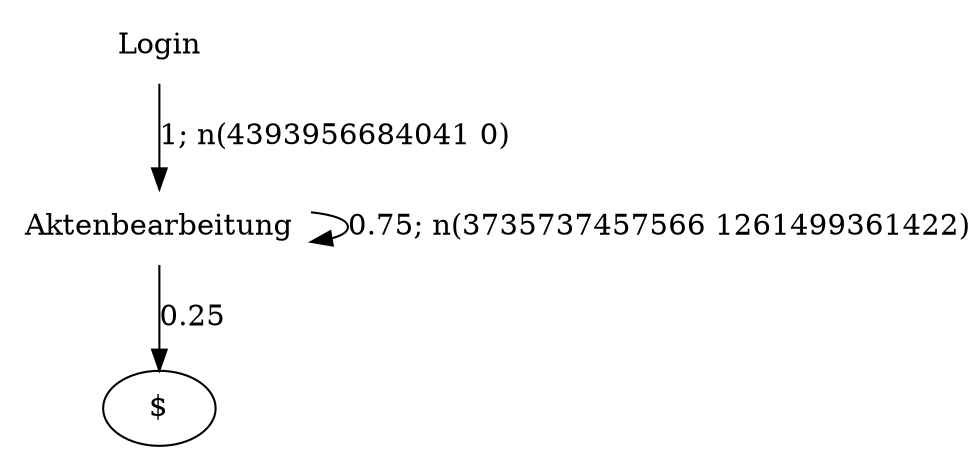 digraph G {"Login" [label="Login",shape=none];"Aktenbearbeitung" [label="Aktenbearbeitung",shape=none];"Login"->"Aktenbearbeitung" [style=solid,label="1; n(4393956684041 0)"];"Aktenbearbeitung"->"Aktenbearbeitung" [style=solid,label="0.75; n(3735737457566 1261499361422)"];"Aktenbearbeitung"->"$" [style=solid,label="0.25"];}